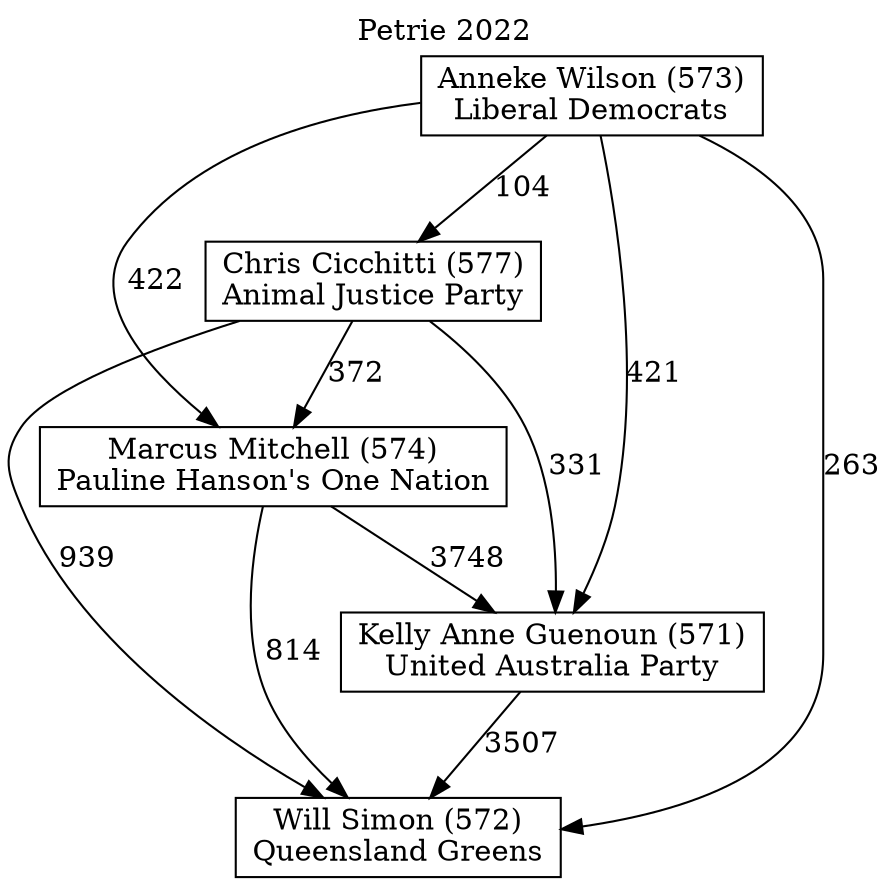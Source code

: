 // House preference flow
digraph "Will Simon (572)_Petrie_2022" {
	graph [label="Petrie 2022" labelloc=t mclimit=10]
	node [shape=box]
	"Will Simon (572)" [label="Will Simon (572)
Queensland Greens"]
	"Kelly Anne Guenoun (571)" [label="Kelly Anne Guenoun (571)
United Australia Party"]
	"Marcus Mitchell (574)" [label="Marcus Mitchell (574)
Pauline Hanson's One Nation"]
	"Chris Cicchitti (577)" [label="Chris Cicchitti (577)
Animal Justice Party"]
	"Anneke Wilson (573)" [label="Anneke Wilson (573)
Liberal Democrats"]
	"Will Simon (572)" [label="Will Simon (572)
Queensland Greens"]
	"Marcus Mitchell (574)" [label="Marcus Mitchell (574)
Pauline Hanson's One Nation"]
	"Chris Cicchitti (577)" [label="Chris Cicchitti (577)
Animal Justice Party"]
	"Anneke Wilson (573)" [label="Anneke Wilson (573)
Liberal Democrats"]
	"Will Simon (572)" [label="Will Simon (572)
Queensland Greens"]
	"Chris Cicchitti (577)" [label="Chris Cicchitti (577)
Animal Justice Party"]
	"Anneke Wilson (573)" [label="Anneke Wilson (573)
Liberal Democrats"]
	"Will Simon (572)" [label="Will Simon (572)
Queensland Greens"]
	"Anneke Wilson (573)" [label="Anneke Wilson (573)
Liberal Democrats"]
	"Anneke Wilson (573)" [label="Anneke Wilson (573)
Liberal Democrats"]
	"Chris Cicchitti (577)" [label="Chris Cicchitti (577)
Animal Justice Party"]
	"Anneke Wilson (573)" [label="Anneke Wilson (573)
Liberal Democrats"]
	"Anneke Wilson (573)" [label="Anneke Wilson (573)
Liberal Democrats"]
	"Marcus Mitchell (574)" [label="Marcus Mitchell (574)
Pauline Hanson's One Nation"]
	"Chris Cicchitti (577)" [label="Chris Cicchitti (577)
Animal Justice Party"]
	"Anneke Wilson (573)" [label="Anneke Wilson (573)
Liberal Democrats"]
	"Marcus Mitchell (574)" [label="Marcus Mitchell (574)
Pauline Hanson's One Nation"]
	"Anneke Wilson (573)" [label="Anneke Wilson (573)
Liberal Democrats"]
	"Anneke Wilson (573)" [label="Anneke Wilson (573)
Liberal Democrats"]
	"Chris Cicchitti (577)" [label="Chris Cicchitti (577)
Animal Justice Party"]
	"Anneke Wilson (573)" [label="Anneke Wilson (573)
Liberal Democrats"]
	"Anneke Wilson (573)" [label="Anneke Wilson (573)
Liberal Democrats"]
	"Kelly Anne Guenoun (571)" [label="Kelly Anne Guenoun (571)
United Australia Party"]
	"Marcus Mitchell (574)" [label="Marcus Mitchell (574)
Pauline Hanson's One Nation"]
	"Chris Cicchitti (577)" [label="Chris Cicchitti (577)
Animal Justice Party"]
	"Anneke Wilson (573)" [label="Anneke Wilson (573)
Liberal Democrats"]
	"Kelly Anne Guenoun (571)" [label="Kelly Anne Guenoun (571)
United Australia Party"]
	"Chris Cicchitti (577)" [label="Chris Cicchitti (577)
Animal Justice Party"]
	"Anneke Wilson (573)" [label="Anneke Wilson (573)
Liberal Democrats"]
	"Kelly Anne Guenoun (571)" [label="Kelly Anne Guenoun (571)
United Australia Party"]
	"Anneke Wilson (573)" [label="Anneke Wilson (573)
Liberal Democrats"]
	"Anneke Wilson (573)" [label="Anneke Wilson (573)
Liberal Democrats"]
	"Chris Cicchitti (577)" [label="Chris Cicchitti (577)
Animal Justice Party"]
	"Anneke Wilson (573)" [label="Anneke Wilson (573)
Liberal Democrats"]
	"Anneke Wilson (573)" [label="Anneke Wilson (573)
Liberal Democrats"]
	"Marcus Mitchell (574)" [label="Marcus Mitchell (574)
Pauline Hanson's One Nation"]
	"Chris Cicchitti (577)" [label="Chris Cicchitti (577)
Animal Justice Party"]
	"Anneke Wilson (573)" [label="Anneke Wilson (573)
Liberal Democrats"]
	"Marcus Mitchell (574)" [label="Marcus Mitchell (574)
Pauline Hanson's One Nation"]
	"Anneke Wilson (573)" [label="Anneke Wilson (573)
Liberal Democrats"]
	"Anneke Wilson (573)" [label="Anneke Wilson (573)
Liberal Democrats"]
	"Chris Cicchitti (577)" [label="Chris Cicchitti (577)
Animal Justice Party"]
	"Anneke Wilson (573)" [label="Anneke Wilson (573)
Liberal Democrats"]
	"Anneke Wilson (573)" [label="Anneke Wilson (573)
Liberal Democrats"]
	"Kelly Anne Guenoun (571)" -> "Will Simon (572)" [label=3507]
	"Marcus Mitchell (574)" -> "Kelly Anne Guenoun (571)" [label=3748]
	"Chris Cicchitti (577)" -> "Marcus Mitchell (574)" [label=372]
	"Anneke Wilson (573)" -> "Chris Cicchitti (577)" [label=104]
	"Marcus Mitchell (574)" -> "Will Simon (572)" [label=814]
	"Chris Cicchitti (577)" -> "Will Simon (572)" [label=939]
	"Anneke Wilson (573)" -> "Will Simon (572)" [label=263]
	"Anneke Wilson (573)" -> "Marcus Mitchell (574)" [label=422]
	"Chris Cicchitti (577)" -> "Kelly Anne Guenoun (571)" [label=331]
	"Anneke Wilson (573)" -> "Kelly Anne Guenoun (571)" [label=421]
}
